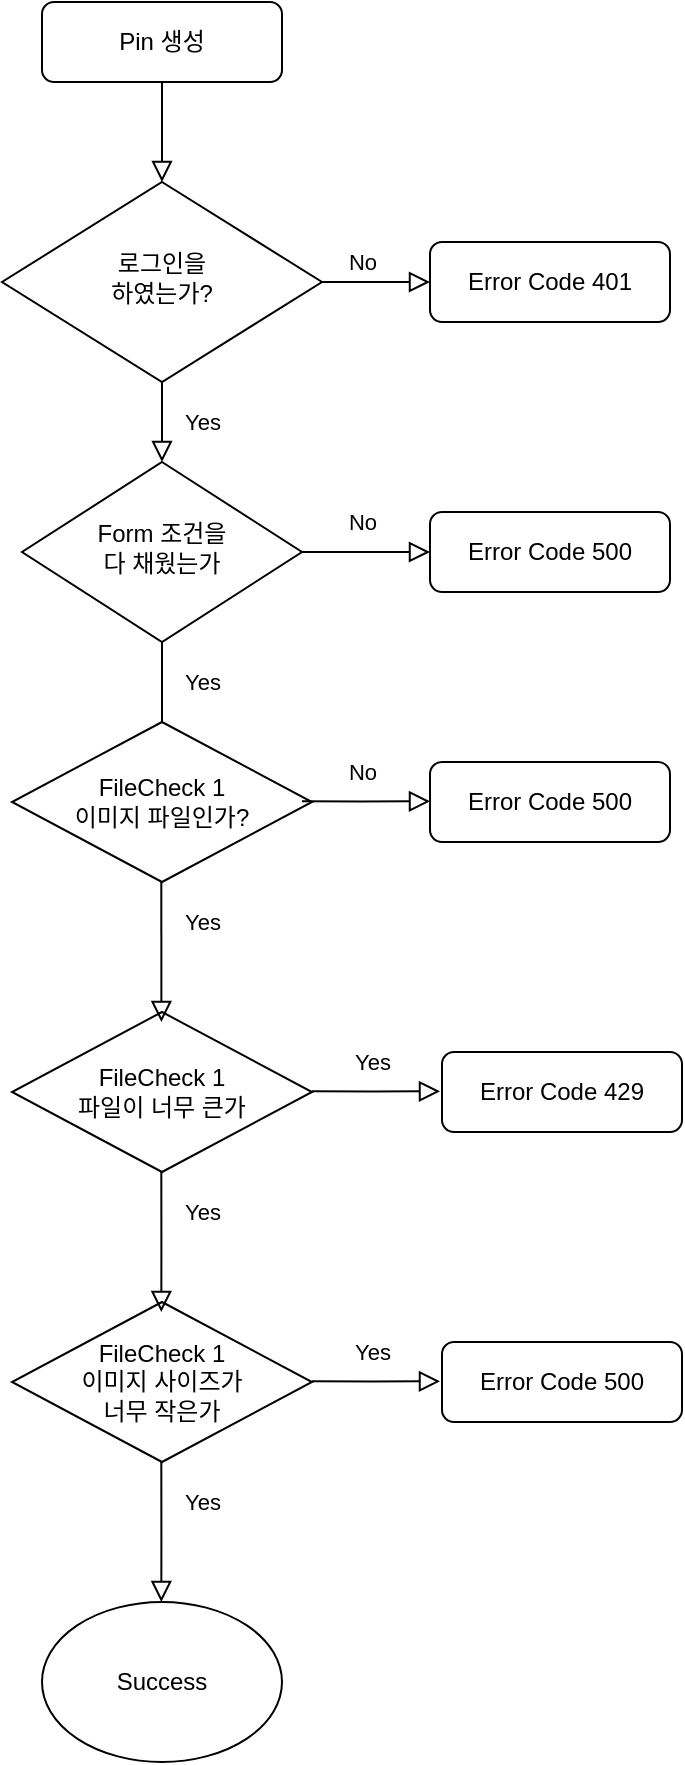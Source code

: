<mxfile version="17.1.3" type="github" pages="2">
  <diagram id="C5RBs43oDa-KdzZeNtuy" name="Page-1">
    <mxGraphModel dx="1422" dy="762" grid="1" gridSize="10" guides="1" tooltips="1" connect="1" arrows="1" fold="1" page="1" pageScale="1" pageWidth="827" pageHeight="1169" math="0" shadow="0">
      <root>
        <mxCell id="WIyWlLk6GJQsqaUBKTNV-0" />
        <mxCell id="WIyWlLk6GJQsqaUBKTNV-1" parent="WIyWlLk6GJQsqaUBKTNV-0" />
        <mxCell id="WIyWlLk6GJQsqaUBKTNV-2" value="" style="rounded=0;html=1;jettySize=auto;orthogonalLoop=1;fontSize=11;endArrow=block;endFill=0;endSize=8;strokeWidth=1;shadow=0;labelBackgroundColor=none;edgeStyle=orthogonalEdgeStyle;" parent="WIyWlLk6GJQsqaUBKTNV-1" source="WIyWlLk6GJQsqaUBKTNV-3" target="WIyWlLk6GJQsqaUBKTNV-6" edge="1">
          <mxGeometry relative="1" as="geometry" />
        </mxCell>
        <mxCell id="WIyWlLk6GJQsqaUBKTNV-3" value="Pin 생성" style="rounded=1;whiteSpace=wrap;html=1;fontSize=12;glass=0;strokeWidth=1;shadow=0;" parent="WIyWlLk6GJQsqaUBKTNV-1" vertex="1">
          <mxGeometry x="160" y="80" width="120" height="40" as="geometry" />
        </mxCell>
        <mxCell id="WIyWlLk6GJQsqaUBKTNV-4" value="Yes" style="rounded=0;html=1;jettySize=auto;orthogonalLoop=1;fontSize=11;endArrow=block;endFill=0;endSize=8;strokeWidth=1;shadow=0;labelBackgroundColor=none;edgeStyle=orthogonalEdgeStyle;" parent="WIyWlLk6GJQsqaUBKTNV-1" source="WIyWlLk6GJQsqaUBKTNV-6" target="WIyWlLk6GJQsqaUBKTNV-10" edge="1">
          <mxGeometry y="20" relative="1" as="geometry">
            <mxPoint as="offset" />
          </mxGeometry>
        </mxCell>
        <mxCell id="WIyWlLk6GJQsqaUBKTNV-5" value="No" style="edgeStyle=orthogonalEdgeStyle;rounded=0;html=1;jettySize=auto;orthogonalLoop=1;fontSize=11;endArrow=block;endFill=0;endSize=8;strokeWidth=1;shadow=0;labelBackgroundColor=none;" parent="WIyWlLk6GJQsqaUBKTNV-1" source="WIyWlLk6GJQsqaUBKTNV-6" target="WIyWlLk6GJQsqaUBKTNV-7" edge="1">
          <mxGeometry x="-0.259" y="10" relative="1" as="geometry">
            <mxPoint as="offset" />
          </mxGeometry>
        </mxCell>
        <mxCell id="WIyWlLk6GJQsqaUBKTNV-6" value="로그인을&lt;br&gt;하였는가?" style="rhombus;whiteSpace=wrap;html=1;shadow=0;fontFamily=Helvetica;fontSize=12;align=center;strokeWidth=1;spacing=6;spacingTop=-4;" parent="WIyWlLk6GJQsqaUBKTNV-1" vertex="1">
          <mxGeometry x="140" y="170" width="160" height="100" as="geometry" />
        </mxCell>
        <mxCell id="WIyWlLk6GJQsqaUBKTNV-7" value="Error Code 401" style="rounded=1;whiteSpace=wrap;html=1;fontSize=12;glass=0;strokeWidth=1;shadow=0;" parent="WIyWlLk6GJQsqaUBKTNV-1" vertex="1">
          <mxGeometry x="354" y="200" width="120" height="40" as="geometry" />
        </mxCell>
        <mxCell id="WIyWlLk6GJQsqaUBKTNV-8" value="Yes" style="rounded=0;html=1;jettySize=auto;orthogonalLoop=1;fontSize=11;endArrow=block;endFill=0;endSize=8;strokeWidth=1;shadow=0;labelBackgroundColor=none;edgeStyle=orthogonalEdgeStyle;" parent="WIyWlLk6GJQsqaUBKTNV-1" source="WIyWlLk6GJQsqaUBKTNV-10" edge="1">
          <mxGeometry x="-0.429" y="20" relative="1" as="geometry">
            <mxPoint as="offset" />
            <mxPoint x="220" y="470" as="targetPoint" />
          </mxGeometry>
        </mxCell>
        <mxCell id="WIyWlLk6GJQsqaUBKTNV-9" value="No" style="edgeStyle=orthogonalEdgeStyle;rounded=0;html=1;jettySize=auto;orthogonalLoop=1;fontSize=11;endArrow=block;endFill=0;endSize=8;strokeWidth=1;shadow=0;labelBackgroundColor=none;" parent="WIyWlLk6GJQsqaUBKTNV-1" source="WIyWlLk6GJQsqaUBKTNV-10" target="WIyWlLk6GJQsqaUBKTNV-12" edge="1">
          <mxGeometry x="-0.062" y="15" relative="1" as="geometry">
            <mxPoint as="offset" />
          </mxGeometry>
        </mxCell>
        <mxCell id="WIyWlLk6GJQsqaUBKTNV-10" value="Form 조건을 &lt;br&gt;다 채웠는가" style="rhombus;whiteSpace=wrap;html=1;shadow=0;fontFamily=Helvetica;fontSize=12;align=center;strokeWidth=1;spacing=6;spacingTop=-4;" parent="WIyWlLk6GJQsqaUBKTNV-1" vertex="1">
          <mxGeometry x="150" y="310" width="140" height="90" as="geometry" />
        </mxCell>
        <mxCell id="WIyWlLk6GJQsqaUBKTNV-12" value="Error Code 500" style="rounded=1;whiteSpace=wrap;html=1;fontSize=12;glass=0;strokeWidth=1;shadow=0;" parent="WIyWlLk6GJQsqaUBKTNV-1" vertex="1">
          <mxGeometry x="354" y="335" width="120" height="40" as="geometry" />
        </mxCell>
        <mxCell id="-Tp7VXdYOAt9HbrwTXLl-0" value="FileCheck 1&lt;br&gt;이미지 파일인가?" style="rhombus;whiteSpace=wrap;html=1;" parent="WIyWlLk6GJQsqaUBKTNV-1" vertex="1">
          <mxGeometry x="145" y="440" width="150" height="80" as="geometry" />
        </mxCell>
        <mxCell id="-Tp7VXdYOAt9HbrwTXLl-1" value="No" style="edgeStyle=orthogonalEdgeStyle;rounded=0;html=1;jettySize=auto;orthogonalLoop=1;fontSize=11;endArrow=block;endFill=0;endSize=8;strokeWidth=1;shadow=0;labelBackgroundColor=none;" parent="WIyWlLk6GJQsqaUBKTNV-1" edge="1">
          <mxGeometry x="-0.062" y="15" relative="1" as="geometry">
            <mxPoint as="offset" />
            <mxPoint x="290" y="479.66" as="sourcePoint" />
            <mxPoint x="354" y="479.66" as="targetPoint" />
            <Array as="points">
              <mxPoint x="320" y="479.66" />
              <mxPoint x="320" y="479.66" />
            </Array>
          </mxGeometry>
        </mxCell>
        <mxCell id="-Tp7VXdYOAt9HbrwTXLl-2" value="Error Code 500" style="rounded=1;whiteSpace=wrap;html=1;fontSize=12;glass=0;strokeWidth=1;shadow=0;" parent="WIyWlLk6GJQsqaUBKTNV-1" vertex="1">
          <mxGeometry x="354" y="460" width="120" height="40" as="geometry" />
        </mxCell>
        <mxCell id="-Tp7VXdYOAt9HbrwTXLl-3" value="FileCheck 1&lt;br&gt;파일이 너무 큰가" style="rhombus;whiteSpace=wrap;html=1;" parent="WIyWlLk6GJQsqaUBKTNV-1" vertex="1">
          <mxGeometry x="145" y="585" width="150" height="80" as="geometry" />
        </mxCell>
        <mxCell id="-Tp7VXdYOAt9HbrwTXLl-4" value="Yes" style="rounded=0;html=1;jettySize=auto;orthogonalLoop=1;fontSize=11;endArrow=block;endFill=0;endSize=8;strokeWidth=1;shadow=0;labelBackgroundColor=none;edgeStyle=orthogonalEdgeStyle;" parent="WIyWlLk6GJQsqaUBKTNV-1" edge="1">
          <mxGeometry x="-0.429" y="20" relative="1" as="geometry">
            <mxPoint as="offset" />
            <mxPoint x="219.66" y="520.0" as="sourcePoint" />
            <mxPoint x="219.66" y="590.0" as="targetPoint" />
            <Array as="points">
              <mxPoint x="219.66" y="590" />
              <mxPoint x="219.66" y="590" />
            </Array>
          </mxGeometry>
        </mxCell>
        <mxCell id="-Tp7VXdYOAt9HbrwTXLl-5" value="Yes" style="edgeStyle=orthogonalEdgeStyle;rounded=0;html=1;jettySize=auto;orthogonalLoop=1;fontSize=11;endArrow=block;endFill=0;endSize=8;strokeWidth=1;shadow=0;labelBackgroundColor=none;" parent="WIyWlLk6GJQsqaUBKTNV-1" edge="1">
          <mxGeometry x="-0.062" y="15" relative="1" as="geometry">
            <mxPoint as="offset" />
            <mxPoint x="295" y="624.66" as="sourcePoint" />
            <mxPoint x="359" y="624.66" as="targetPoint" />
            <Array as="points">
              <mxPoint x="325" y="624.66" />
              <mxPoint x="325" y="624.66" />
            </Array>
          </mxGeometry>
        </mxCell>
        <mxCell id="-Tp7VXdYOAt9HbrwTXLl-6" value="Error Code 429" style="rounded=1;whiteSpace=wrap;html=1;fontSize=12;glass=0;strokeWidth=1;shadow=0;" parent="WIyWlLk6GJQsqaUBKTNV-1" vertex="1">
          <mxGeometry x="360" y="605" width="120" height="40" as="geometry" />
        </mxCell>
        <mxCell id="-Tp7VXdYOAt9HbrwTXLl-7" value="FileCheck 1&lt;br&gt;이미지 사이즈가&lt;br&gt;너무 작은가" style="rhombus;whiteSpace=wrap;html=1;" parent="WIyWlLk6GJQsqaUBKTNV-1" vertex="1">
          <mxGeometry x="145" y="730" width="150" height="80" as="geometry" />
        </mxCell>
        <mxCell id="-Tp7VXdYOAt9HbrwTXLl-8" value="Yes" style="rounded=0;html=1;jettySize=auto;orthogonalLoop=1;fontSize=11;endArrow=block;endFill=0;endSize=8;strokeWidth=1;shadow=0;labelBackgroundColor=none;edgeStyle=orthogonalEdgeStyle;" parent="WIyWlLk6GJQsqaUBKTNV-1" edge="1">
          <mxGeometry x="-0.429" y="20" relative="1" as="geometry">
            <mxPoint as="offset" />
            <mxPoint x="219.66" y="665" as="sourcePoint" />
            <mxPoint x="219.66" y="735" as="targetPoint" />
            <Array as="points">
              <mxPoint x="220" y="705" />
              <mxPoint x="220" y="705" />
            </Array>
          </mxGeometry>
        </mxCell>
        <mxCell id="-Tp7VXdYOAt9HbrwTXLl-9" value="Yes" style="edgeStyle=orthogonalEdgeStyle;rounded=0;html=1;jettySize=auto;orthogonalLoop=1;fontSize=11;endArrow=block;endFill=0;endSize=8;strokeWidth=1;shadow=0;labelBackgroundColor=none;" parent="WIyWlLk6GJQsqaUBKTNV-1" edge="1">
          <mxGeometry x="-0.062" y="15" relative="1" as="geometry">
            <mxPoint as="offset" />
            <mxPoint x="295" y="769.66" as="sourcePoint" />
            <mxPoint x="359" y="769.66" as="targetPoint" />
            <Array as="points">
              <mxPoint x="325" y="769.66" />
              <mxPoint x="325" y="769.66" />
            </Array>
          </mxGeometry>
        </mxCell>
        <mxCell id="-Tp7VXdYOAt9HbrwTXLl-10" value="Error Code 500" style="rounded=1;whiteSpace=wrap;html=1;fontSize=12;glass=0;strokeWidth=1;shadow=0;" parent="WIyWlLk6GJQsqaUBKTNV-1" vertex="1">
          <mxGeometry x="360" y="750" width="120" height="40" as="geometry" />
        </mxCell>
        <mxCell id="-Tp7VXdYOAt9HbrwTXLl-11" value="Yes" style="rounded=0;html=1;jettySize=auto;orthogonalLoop=1;fontSize=11;endArrow=block;endFill=0;endSize=8;strokeWidth=1;shadow=0;labelBackgroundColor=none;edgeStyle=orthogonalEdgeStyle;" parent="WIyWlLk6GJQsqaUBKTNV-1" edge="1">
          <mxGeometry x="-0.429" y="20" relative="1" as="geometry">
            <mxPoint as="offset" />
            <mxPoint x="219.66" y="810" as="sourcePoint" />
            <mxPoint x="219.66" y="880" as="targetPoint" />
            <Array as="points">
              <mxPoint x="220" y="850" />
              <mxPoint x="220" y="850" />
            </Array>
          </mxGeometry>
        </mxCell>
        <mxCell id="-Tp7VXdYOAt9HbrwTXLl-12" value="Success" style="ellipse;whiteSpace=wrap;html=1;" parent="WIyWlLk6GJQsqaUBKTNV-1" vertex="1">
          <mxGeometry x="160" y="880" width="120" height="80" as="geometry" />
        </mxCell>
      </root>
    </mxGraphModel>
  </diagram>
  <diagram id="vBSqOL6Qo_iowYFUsruv" name="Page-2">
    <mxGraphModel dx="1504" dy="363" grid="1" gridSize="10" guides="1" tooltips="1" connect="1" arrows="1" fold="1" page="1" pageScale="1" pageWidth="827" pageHeight="1169" math="0" shadow="0">
      <root>
        <mxCell id="PyRktkd-0h0GZkBKc4W8-0" />
        <mxCell id="PyRktkd-0h0GZkBKc4W8-1" parent="PyRktkd-0h0GZkBKc4W8-0" />
        <mxCell id="PyRktkd-0h0GZkBKc4W8-2" value="Start" style="rounded=1;whiteSpace=wrap;html=1;fillColor=#d5e8d4;strokeColor=#82b366;" vertex="1" parent="PyRktkd-0h0GZkBKc4W8-1">
          <mxGeometry x="40" y="40" width="120" height="60" as="geometry" />
        </mxCell>
        <mxCell id="PyRktkd-0h0GZkBKc4W8-3" value="" style="endArrow=classic;html=1;rounded=0;" edge="1" parent="PyRktkd-0h0GZkBKc4W8-1">
          <mxGeometry width="50" height="50" relative="1" as="geometry">
            <mxPoint x="99.5" y="100" as="sourcePoint" />
            <mxPoint x="100" y="150" as="targetPoint" />
          </mxGeometry>
        </mxCell>
        <mxCell id="PyRktkd-0h0GZkBKc4W8-5" value="Home" style="ellipse;whiteSpace=wrap;html=1;" vertex="1" parent="PyRktkd-0h0GZkBKc4W8-1">
          <mxGeometry x="60" y="150" width="80" height="60" as="geometry" />
        </mxCell>
        <mxCell id="PyRktkd-0h0GZkBKc4W8-6" value="" style="endArrow=classic;html=1;rounded=0;" edge="1" parent="PyRktkd-0h0GZkBKc4W8-1">
          <mxGeometry width="50" height="50" relative="1" as="geometry">
            <mxPoint x="99.75" y="210" as="sourcePoint" />
            <mxPoint x="100.25" y="260" as="targetPoint" />
          </mxGeometry>
        </mxCell>
        <mxCell id="PyRktkd-0h0GZkBKc4W8-7" value="&lt;font size=&quot;1&quot;&gt;Access Token&lt;br&gt;유효한가&lt;br&gt;&lt;/font&gt;" style="rhombus;whiteSpace=wrap;html=1;fillColor=#dae8fc;strokeColor=#6c8ebf;" vertex="1" parent="PyRktkd-0h0GZkBKc4W8-1">
          <mxGeometry x="60" y="260" width="80" height="80" as="geometry" />
        </mxCell>
        <mxCell id="PyRktkd-0h0GZkBKc4W8-8" value="Yes" style="endArrow=classic;html=1;rounded=0;" edge="1" parent="PyRktkd-0h0GZkBKc4W8-1">
          <mxGeometry width="50" height="50" relative="1" as="geometry">
            <mxPoint x="180" y="180" as="sourcePoint" />
            <mxPoint x="240" y="179.8" as="targetPoint" />
          </mxGeometry>
        </mxCell>
        <mxCell id="PyRktkd-0h0GZkBKc4W8-32" value="" style="edgeStyle=orthogonalEdgeStyle;rounded=0;orthogonalLoop=1;jettySize=auto;html=1;fontSize=9;" edge="1" parent="PyRktkd-0h0GZkBKc4W8-1" source="PyRktkd-0h0GZkBKc4W8-9" target="PyRktkd-0h0GZkBKc4W8-31">
          <mxGeometry relative="1" as="geometry" />
        </mxCell>
        <mxCell id="aAr3h5xG_dJ9tWaB7Gv2-2" value="" style="edgeStyle=orthogonalEdgeStyle;rounded=0;orthogonalLoop=1;jettySize=auto;html=1;fontSize=9;" edge="1" parent="PyRktkd-0h0GZkBKc4W8-1" source="PyRktkd-0h0GZkBKc4W8-9" target="aAr3h5xG_dJ9tWaB7Gv2-1">
          <mxGeometry relative="1" as="geometry" />
        </mxCell>
        <mxCell id="PyRktkd-0h0GZkBKc4W8-9" value="Pin 홈 화면&amp;nbsp;" style="rounded=0;whiteSpace=wrap;html=1;fontSize=9;fillColor=#fff2cc;strokeColor=#d6b656;" vertex="1" parent="PyRktkd-0h0GZkBKc4W8-1">
          <mxGeometry x="240" y="160" width="140" height="40" as="geometry" />
        </mxCell>
        <mxCell id="PyRktkd-0h0GZkBKc4W8-12" value="No" style="endArrow=classic;html=1;rounded=0;" edge="1" parent="PyRktkd-0h0GZkBKc4W8-1">
          <mxGeometry width="50" height="50" relative="1" as="geometry">
            <mxPoint x="99.75" y="340" as="sourcePoint" />
            <mxPoint x="100.25" y="390" as="targetPoint" />
          </mxGeometry>
        </mxCell>
        <mxCell id="PyRktkd-0h0GZkBKc4W8-13" value="" style="endArrow=none;html=1;rounded=0;fontSize=9;" edge="1" parent="PyRktkd-0h0GZkBKc4W8-1">
          <mxGeometry width="50" height="50" relative="1" as="geometry">
            <mxPoint x="180" y="300" as="sourcePoint" />
            <mxPoint x="180" y="180" as="targetPoint" />
          </mxGeometry>
        </mxCell>
        <mxCell id="PyRktkd-0h0GZkBKc4W8-14" value="" style="endArrow=none;html=1;rounded=0;fontSize=9;" edge="1" parent="PyRktkd-0h0GZkBKc4W8-1">
          <mxGeometry width="50" height="50" relative="1" as="geometry">
            <mxPoint x="140" y="299.8" as="sourcePoint" />
            <mxPoint x="180" y="299.8" as="targetPoint" />
            <Array as="points">
              <mxPoint x="150" y="299.8" />
            </Array>
          </mxGeometry>
        </mxCell>
        <mxCell id="PyRktkd-0h0GZkBKc4W8-15" value="사이트 소개 화면" style="rounded=0;whiteSpace=wrap;html=1;fontSize=9;fillColor=#fff2cc;strokeColor=#d6b656;" vertex="1" parent="PyRktkd-0h0GZkBKc4W8-1">
          <mxGeometry x="40" y="390" width="120" height="60" as="geometry" />
        </mxCell>
        <mxCell id="PyRktkd-0h0GZkBKc4W8-16" value="" style="endArrow=classic;html=1;rounded=0;" edge="1" parent="PyRktkd-0h0GZkBKc4W8-1">
          <mxGeometry width="50" height="50" relative="1" as="geometry">
            <mxPoint x="99.75" y="450" as="sourcePoint" />
            <mxPoint x="100.25" y="500" as="targetPoint" />
          </mxGeometry>
        </mxCell>
        <mxCell id="PyRktkd-0h0GZkBKc4W8-17" value="계정이 있는가" style="rhombus;whiteSpace=wrap;html=1;fontSize=9;fillColor=#dae8fc;strokeColor=#6c8ebf;" vertex="1" parent="PyRktkd-0h0GZkBKc4W8-1">
          <mxGeometry x="60" y="500" width="80" height="80" as="geometry" />
        </mxCell>
        <mxCell id="PyRktkd-0h0GZkBKc4W8-18" value="No" style="endArrow=none;dashed=1;html=1;dashPattern=1 3;strokeWidth=2;rounded=0;fontSize=9;" edge="1" parent="PyRktkd-0h0GZkBKc4W8-1">
          <mxGeometry width="50" height="50" relative="1" as="geometry">
            <mxPoint x="140" y="539.8" as="sourcePoint" />
            <mxPoint x="190" y="539.8" as="targetPoint" />
          </mxGeometry>
        </mxCell>
        <mxCell id="PyRktkd-0h0GZkBKc4W8-19" value="Yes" style="endArrow=none;dashed=1;html=1;dashPattern=1 3;strokeWidth=2;rounded=0;fontSize=9;" edge="1" parent="PyRktkd-0h0GZkBKc4W8-1">
          <mxGeometry width="50" height="50" relative="1" as="geometry">
            <mxPoint x="10" y="539.8" as="sourcePoint" />
            <mxPoint x="60" y="539.8" as="targetPoint" />
          </mxGeometry>
        </mxCell>
        <mxCell id="PyRktkd-0h0GZkBKc4W8-20" value="" style="endArrow=none;dashed=1;html=1;dashPattern=1 3;strokeWidth=2;rounded=0;fontSize=9;" edge="1" parent="PyRktkd-0h0GZkBKc4W8-1">
          <mxGeometry width="50" height="50" relative="1" as="geometry">
            <mxPoint x="190" y="539.8" as="sourcePoint" />
            <mxPoint x="190" y="580" as="targetPoint" />
          </mxGeometry>
        </mxCell>
        <mxCell id="PyRktkd-0h0GZkBKc4W8-21" value="" style="endArrow=none;dashed=1;html=1;dashPattern=1 3;strokeWidth=2;rounded=0;fontSize=9;" edge="1" parent="PyRktkd-0h0GZkBKc4W8-1">
          <mxGeometry width="50" height="50" relative="1" as="geometry">
            <mxPoint x="10" y="539.8" as="sourcePoint" />
            <mxPoint x="10" y="580" as="targetPoint" />
          </mxGeometry>
        </mxCell>
        <mxCell id="PyRktkd-0h0GZkBKc4W8-23" value="회원가입" style="rounded=0;whiteSpace=wrap;html=1;fontSize=9;fillColor=#d5e8d4;strokeColor=#82b366;" vertex="1" parent="PyRktkd-0h0GZkBKc4W8-1">
          <mxGeometry x="110" y="580" width="80" height="40" as="geometry" />
        </mxCell>
        <mxCell id="PyRktkd-0h0GZkBKc4W8-24" value="로그인" style="rounded=0;whiteSpace=wrap;html=1;fontSize=9;fillColor=#d5e8d4;strokeColor=#82b366;" vertex="1" parent="PyRktkd-0h0GZkBKc4W8-1">
          <mxGeometry x="10" y="580" width="80" height="40" as="geometry" />
        </mxCell>
        <mxCell id="PyRktkd-0h0GZkBKc4W8-25" value="Access Token&amp;nbsp;" style="endArrow=none;html=1;rounded=0;fontSize=9;" edge="1" parent="PyRktkd-0h0GZkBKc4W8-1">
          <mxGeometry x="-0.5" width="50" height="50" relative="1" as="geometry">
            <mxPoint x="20" y="580" as="sourcePoint" />
            <mxPoint x="20" y="300" as="targetPoint" />
            <mxPoint as="offset" />
          </mxGeometry>
        </mxCell>
        <mxCell id="PyRktkd-0h0GZkBKc4W8-26" value="" style="endArrow=none;html=1;rounded=0;fontSize=9;" edge="1" parent="PyRktkd-0h0GZkBKc4W8-1">
          <mxGeometry width="50" height="50" relative="1" as="geometry">
            <mxPoint x="20" y="299.8" as="sourcePoint" />
            <mxPoint x="60" y="299.8" as="targetPoint" />
          </mxGeometry>
        </mxCell>
        <mxCell id="PyRktkd-0h0GZkBKc4W8-27" value="" style="shape=singleArrow;direction=north;whiteSpace=wrap;html=1;fontSize=9;" vertex="1" parent="PyRktkd-0h0GZkBKc4W8-1">
          <mxGeometry x="10" y="470" width="20" height="30" as="geometry" />
        </mxCell>
        <mxCell id="PyRktkd-0h0GZkBKc4W8-29" value="" style="endArrow=classic;html=1;rounded=0;fontSize=9;" edge="1" parent="PyRktkd-0h0GZkBKc4W8-1">
          <mxGeometry width="50" height="50" relative="1" as="geometry">
            <mxPoint x="99.8" y="600" as="sourcePoint" />
            <mxPoint x="99.8" y="580" as="targetPoint" />
          </mxGeometry>
        </mxCell>
        <mxCell id="PyRktkd-0h0GZkBKc4W8-30" value="" style="endArrow=none;html=1;rounded=0;fontSize=9;" edge="1" parent="PyRktkd-0h0GZkBKc4W8-1">
          <mxGeometry width="50" height="50" relative="1" as="geometry">
            <mxPoint x="100" y="599.8" as="sourcePoint" />
            <mxPoint x="110" y="599.8" as="targetPoint" />
          </mxGeometry>
        </mxCell>
        <mxCell id="PyRktkd-0h0GZkBKc4W8-31" value="Pin Create&amp;nbsp;" style="whiteSpace=wrap;html=1;fontSize=9;fillColor=#fff2cc;strokeColor=#d6b656;rounded=0;" vertex="1" parent="PyRktkd-0h0GZkBKc4W8-1">
          <mxGeometry x="250" y="270" width="120" height="40" as="geometry" />
        </mxCell>
        <mxCell id="PyRktkd-0h0GZkBKc4W8-38" value="" style="edgeStyle=orthogonalEdgeStyle;rounded=0;orthogonalLoop=1;jettySize=auto;html=1;fontSize=9;" edge="1" parent="PyRktkd-0h0GZkBKc4W8-1" source="PyRktkd-0h0GZkBKc4W8-33">
          <mxGeometry relative="1" as="geometry">
            <mxPoint x="310" y="480" as="targetPoint" />
          </mxGeometry>
        </mxCell>
        <mxCell id="PyRktkd-0h0GZkBKc4W8-33" value="Form 조건을 &lt;br&gt;전부 만족하였는가" style="rhombus;whiteSpace=wrap;html=1;fontSize=9;fillColor=#dae8fc;strokeColor=#6c8ebf;" vertex="1" parent="PyRktkd-0h0GZkBKc4W8-1">
          <mxGeometry x="250" y="350" width="120" height="80" as="geometry" />
        </mxCell>
        <mxCell id="PyRktkd-0h0GZkBKc4W8-34" value="" style="edgeStyle=orthogonalEdgeStyle;rounded=0;orthogonalLoop=1;jettySize=auto;html=1;fontSize=9;" edge="1" parent="PyRktkd-0h0GZkBKc4W8-1">
          <mxGeometry relative="1" as="geometry">
            <mxPoint x="309.8" y="310" as="sourcePoint" />
            <mxPoint x="309.8" y="350" as="targetPoint" />
          </mxGeometry>
        </mxCell>
        <mxCell id="PyRktkd-0h0GZkBKc4W8-36" value="No" style="endArrow=classic;html=1;rounded=0;exitX=1;exitY=0.5;exitDx=0;exitDy=0;entryX=1;entryY=0.25;entryDx=0;entryDy=0;" edge="1" parent="PyRktkd-0h0GZkBKc4W8-1" source="PyRktkd-0h0GZkBKc4W8-33" target="PyRktkd-0h0GZkBKc4W8-31">
          <mxGeometry width="50" height="50" relative="1" as="geometry">
            <mxPoint x="410" y="290" as="sourcePoint" />
            <mxPoint x="410" y="280" as="targetPoint" />
            <Array as="points">
              <mxPoint x="410" y="390" />
              <mxPoint x="410" y="280" />
            </Array>
          </mxGeometry>
        </mxCell>
        <mxCell id="PyRktkd-0h0GZkBKc4W8-41" value="" style="edgeStyle=orthogonalEdgeStyle;rounded=0;orthogonalLoop=1;jettySize=auto;html=1;fontSize=9;entryX=0.5;entryY=-0.027;entryDx=0;entryDy=0;entryPerimeter=0;" edge="1" parent="PyRktkd-0h0GZkBKc4W8-1" source="PyRktkd-0h0GZkBKc4W8-37">
          <mxGeometry relative="1" as="geometry">
            <mxPoint x="310" y="607.84" as="targetPoint" />
          </mxGeometry>
        </mxCell>
        <mxCell id="PyRktkd-0h0GZkBKc4W8-37" value="Pin Image 파일의&lt;br&gt;로직을 전부 통과&lt;br&gt;하였는가" style="rhombus;whiteSpace=wrap;html=1;fontSize=9;fillColor=#dae8fc;strokeColor=#6c8ebf;" vertex="1" parent="PyRktkd-0h0GZkBKc4W8-1">
          <mxGeometry x="250" y="480" width="120" height="80" as="geometry" />
        </mxCell>
        <mxCell id="PyRktkd-0h0GZkBKc4W8-39" value="No" style="endArrow=classic;html=1;rounded=0;exitX=1;exitY=0.5;exitDx=0;exitDy=0;" edge="1" parent="PyRktkd-0h0GZkBKc4W8-1">
          <mxGeometry width="50" height="50" relative="1" as="geometry">
            <mxPoint x="370" y="520" as="sourcePoint" />
            <mxPoint x="410" y="390" as="targetPoint" />
            <Array as="points">
              <mxPoint x="410" y="520" />
              <mxPoint x="410" y="410" />
            </Array>
          </mxGeometry>
        </mxCell>
        <mxCell id="aAr3h5xG_dJ9tWaB7Gv2-0" value="Pin 생성 성공" style="rounded=1;whiteSpace=wrap;html=1;fontSize=9;fillColor=#ffe6cc;strokeColor=#d79b00;" vertex="1" parent="PyRktkd-0h0GZkBKc4W8-1">
          <mxGeometry x="250" y="610" width="120" height="60" as="geometry" />
        </mxCell>
        <mxCell id="aAr3h5xG_dJ9tWaB7Gv2-4" value="" style="edgeStyle=orthogonalEdgeStyle;rounded=0;orthogonalLoop=1;jettySize=auto;html=1;fontSize=9;" edge="1" parent="PyRktkd-0h0GZkBKc4W8-1" source="aAr3h5xG_dJ9tWaB7Gv2-1" target="aAr3h5xG_dJ9tWaB7Gv2-3">
          <mxGeometry relative="1" as="geometry" />
        </mxCell>
        <mxCell id="aAr3h5xG_dJ9tWaB7Gv2-1" value="단일 Pin" style="rounded=0;whiteSpace=wrap;html=1;fontSize=9;fillColor=#fff2cc;strokeColor=#d6b656;" vertex="1" parent="PyRktkd-0h0GZkBKc4W8-1">
          <mxGeometry x="460" y="160" width="140" height="40" as="geometry" />
        </mxCell>
        <mxCell id="aAr3h5xG_dJ9tWaB7Gv2-3" value="Pin Update" style="rounded=0;whiteSpace=wrap;html=1;fontSize=9;fillColor=#fff2cc;strokeColor=#d6b656;" vertex="1" parent="PyRktkd-0h0GZkBKc4W8-1">
          <mxGeometry x="475" y="270" width="110" height="40" as="geometry" />
        </mxCell>
      </root>
    </mxGraphModel>
  </diagram>
</mxfile>

